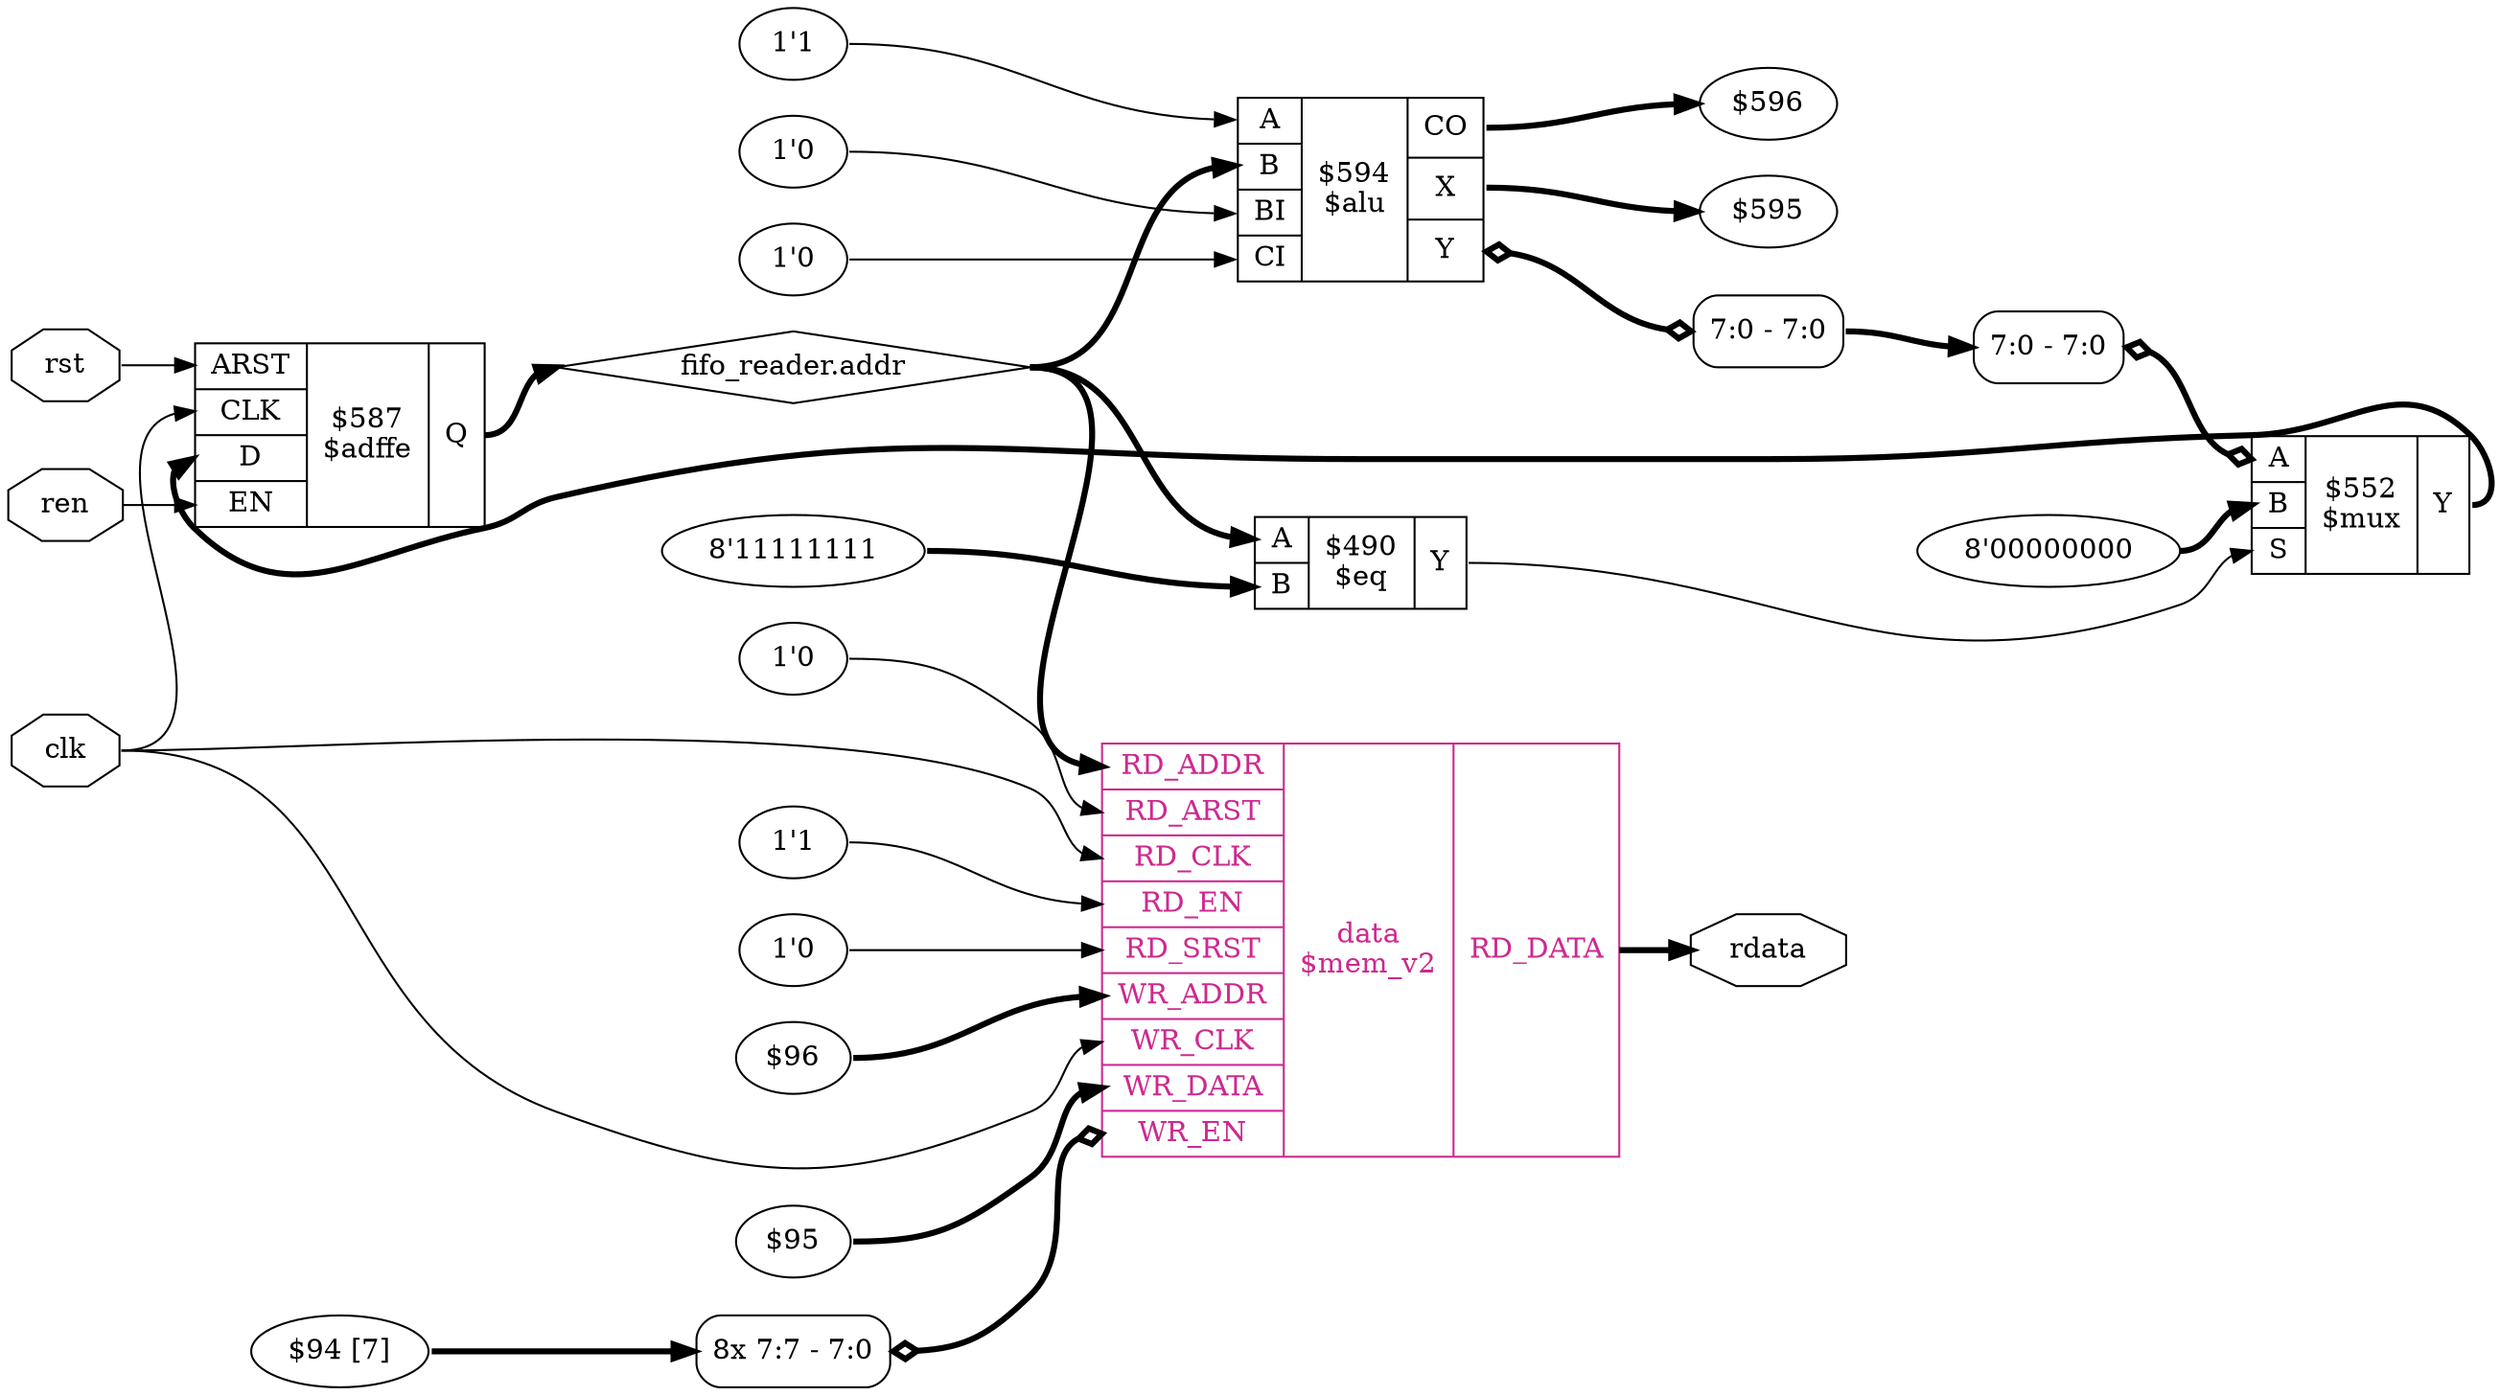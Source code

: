 digraph "fifo" {
rankdir="LR";
remincross=true;
n4 [ shape=octagon, label="clk", color="black", fontcolor="black" ];
n5 [ shape=diamond, label="fifo_reader.addr", color="black", fontcolor="black" ];
n6 [ shape=octagon, label="rdata", color="black", fontcolor="black" ];
n7 [ shape=octagon, label="ren", color="black", fontcolor="black" ];
n8 [ shape=octagon, label="rst", color="black", fontcolor="black" ];
v0 [ label="1'1" ];
v1 [ label="1'0" ];
v2 [ label="1'0" ];
v3 [ label="$596" ];
v4 [ label="$595" ];
c16 [ shape=record, label="{{<p9> A|<p10> B|<p11> BI|<p12> CI}|$594\n$alu|{<p13> CO|<p14> X|<p15> Y}}",  ];
x5 [ shape=record, style=rounded, label="<s0> 7:0 - 7:0 ", color="black", fontcolor="black" ];
c16:p15:e -> x5:w [arrowhead=odiamond, arrowtail=odiamond, dir=both, color="black", fontcolor="black", style="setlinewidth(3)", label=""];
c22 [ shape=record, label="{{<p17> ARST|<p18> CLK|<p19> D|<p20> EN}|$587\n$adffe|{<p21> Q}}",  ];
v6 [ label="8'11111111" ];
c23 [ shape=record, label="{{<p9> A|<p10> B}|$490\n$eq|{<p15> Y}}",  ];
v8 [ label="8'00000000" ];
c25 [ shape=record, label="{{<p9> A|<p10> B|<p24> S}|$552\n$mux|{<p15> Y}}",  ];
x7 [ shape=record, style=rounded, label="<s0> 7:0 - 7:0 ", color="black", fontcolor="black" ];
x7:e -> c25:p9:w [arrowhead=odiamond, arrowtail=odiamond, dir=both, color="black", fontcolor="black", style="setlinewidth(3)", label=""];
v9 [ label="1'0" ];
v10 [ label="1'1" ];
v11 [ label="1'0" ];
v12 [ label="$96" ];
v13 [ label="$95" ];
v15 [ label="$94 [7]" ];
c36 [ shape=record, label="{{<p26> RD_ADDR|<p27> RD_ARST|<p28> RD_CLK|<p29> RD_EN|<p30> RD_SRST|<p31> WR_ADDR|<p32> WR_CLK|<p33> WR_DATA|<p34> WR_EN}|data\n$mem_v2|{<p35> RD_DATA}}", color="maroon3", fontcolor="maroon3" ];
x14 [ shape=record, style=rounded, label="<s7> 8x 7:7 - 7:0 ", color="black", fontcolor="black" ];
x14:e -> c36:p34:w [arrowhead=odiamond, arrowtail=odiamond, dir=both, color="black", fontcolor="black", style="setlinewidth(3)", label=""];
x5:s0:e -> x7:s0:w [color="black", fontcolor="black", style="setlinewidth(3)", label=""];
c23:p15:e -> c25:p24:w [color="black", fontcolor="black", label=""];
c25:p15:e -> c22:p19:w [color="black", fontcolor="black", style="setlinewidth(3)", label=""];
n4:e -> c22:p18:w [color="black", fontcolor="black", label=""];
n4:e -> c36:p28:w [color="black", fontcolor="black", label=""];
n4:e -> c36:p32:w [color="black", fontcolor="black", label=""];
c22:p21:e -> n5:w [color="black", fontcolor="black", style="setlinewidth(3)", label=""];
n5:e -> c16:p10:w [color="black", fontcolor="black", style="setlinewidth(3)", label=""];
n5:e -> c23:p9:w [color="black", fontcolor="black", style="setlinewidth(3)", label=""];
n5:e -> c36:p26:w [color="black", fontcolor="black", style="setlinewidth(3)", label=""];
c36:p35:e -> n6:w [color="black", fontcolor="black", style="setlinewidth(3)", label=""];
n7:e -> c22:p20:w [color="black", fontcolor="black", label=""];
n8:e -> c22:p17:w [color="black", fontcolor="black", label=""];
v0:e -> c16:p9:w [color="black", fontcolor="black", label=""];
v1:e -> c16:p11:w [color="black", fontcolor="black", label=""];
v10:e -> c36:p29:w [color="black", fontcolor="black", label=""];
v11:e -> c36:p30:w [color="black", fontcolor="black", label=""];
v12:e -> c36:p31:w [color="black", fontcolor="black", style="setlinewidth(3)", label=""];
v13:e -> c36:p33:w [color="black", fontcolor="black", style="setlinewidth(3)", label=""];
v15:e -> x14:s7:w [color="black", fontcolor="black", style="setlinewidth(3)", label=""];
v2:e -> c16:p12:w [color="black", fontcolor="black", label=""];
c16:p13:e -> v3:w [color="black", fontcolor="black", style="setlinewidth(3)", label=""];
c16:p14:e -> v4:w [color="black", fontcolor="black", style="setlinewidth(3)", label=""];
v6:e -> c23:p10:w [color="black", fontcolor="black", style="setlinewidth(3)", label=""];
v8:e -> c25:p10:w [color="black", fontcolor="black", style="setlinewidth(3)", label=""];
v9:e -> c36:p27:w [color="black", fontcolor="black", label=""];
}
